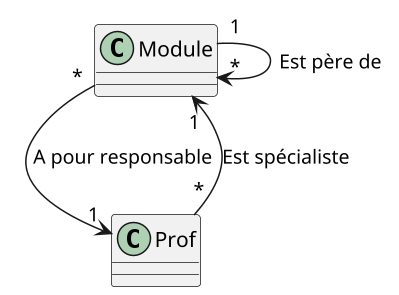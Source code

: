 @startuml
scale 1.5
class Module

class Prof

Module "*" --> "1" Prof : A pour responsable
Prof "*" --> "1" Module : Est spécialiste


Module "1" -> "*" Module : Est père de
@enduml